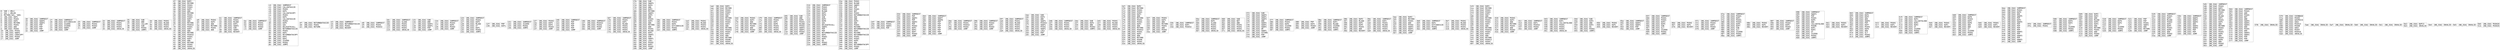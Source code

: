 digraph "graph.cfg.gv" {
	subgraph global {
		node [fontname=Courier fontsize=30.0 rank=same shape=box]
		block_0 [label="0: %00 = #0x1\l2: %01 = #0x40\l4: MSTORE(%01, %00)\l5: [NO_SSA] DUP1\l6: [NO_SSA] PUSH1\l8: [NO_SSA] DUP2\l9: [NO_SSA] MSTORE\la: [NO_SSA] PUSH1\lc: [NO_SSA] ADD\ld: [NO_SSA] PUSH2\l10: [NO_SSA] PUSH1\l12: [NO_SSA] SWAP2\l13: [NO_SSA] CODECOPY\l14: [NO_SSA] PUSH2\l17: [NO_SSA] JUMP\l"]
		block_18 [label="18: [NO_SSA] JUMPDEST\l19: [NO_SSA] SWAP4\l1a: [NO_SSA] SWAP3\l1b: [NO_SSA] POP\l1c: [NO_SSA] POP\l1d: [NO_SSA] POP\l1e: [NO_SSA] JUMP\l"]
		block_1f [label="1f: [NO_SSA] JUMPDEST\l20: [NO_SSA] EXTCODESIZE\l21: [NO_SSA] ISZERO\l22: [NO_SSA] ISZERO\l23: [NO_SSA] SWAP1\l24: [NO_SSA] JUMP\l"]
		block_25 [label="25: [NO_SSA] JUMPDEST\l26: [NO_SSA] PUSH2\l29: [NO_SSA] PUSH2\l2c: [NO_SSA] JUMP\l"]
		block_2d [label="2d: [NO_SSA] JUMPDEST\l2e: [NO_SSA] PUSH1\l30: [NO_SSA] PUSH1\l32: [NO_SSA] PUSH1\l34: [NO_SSA] INVALID\l"]
		block_35 [label="35: [NO_SSA] SUB\l36: [NO_SSA] AND\l37: [NO_SSA] CALLER\l38: [NO_SSA] SUB\l39: [NO_SSA] PUSH2\l3c: [NO_SSA] JUMPI\l"]
		block_3d [label="3d: [NO_SSA] PUSH1\l3f: [NO_SSA] MLOAD\l40: [NO_SSA] PUSH3\l44: [NO_SSA] PUSH1\l46: [NO_SSA] INVALID\l"]
		block_47 [label="47: [NO_SSA] DUP2\l48: [NO_SSA] MSTORE\l49: [NO_SSA] PUSH1\l4b: [NO_SSA] PUSH1\l4d: [NO_SSA] DUP3\l4e: [NO_SSA] ADD\l4f: [NO_SSA] MSTORE\l50: [NO_SSA] PUSH1\l52: [NO_SSA] PUSH1\l54: [NO_SSA] DUP3\l55: [NO_SSA] ADD\l56: [NO_SSA] MSTORE\l57: [NO_SSA] PUSH32\l78: [NO_SSA] PUSH1\l7a: [NO_SSA] DUP3\l7b: [NO_SSA] ADD\l7c: [NO_SSA] MSTORE\l7d: [NO_SSA] PUSH32\l9e: [NO_SSA] PUSH1\la0: [NO_SSA] DUP3\la1: [NO_SSA] ADD\la2: [NO_SSA] MSTORE\la3: [NO_SSA] PUSH2\la6: [NO_SSA] PUSH1\la8: [NO_SSA] INVALID\l"]
		block_a9 [label="a9: [NO_SSA] PUSH1\lab: [NO_SSA] DUP3\lac: [NO_SSA] ADD\lad: [NO_SSA] MSTORE\lae: [NO_SSA] PUSH1\lb0: [NO_SSA] ADD\l"]
		block_b1 [label="b1: [NO_SSA] JUMPDEST\lb2: [NO_SSA] PUSH1\lb4: [NO_SSA] MLOAD\lb5: [NO_SSA] DUP1\lb6: [NO_SSA] SWAP2\lb7: [NO_SSA] SUB\lb8: [NO_SSA] SWAP1\lb9: [NO_SSA] REVERT\l"]
		block_ba [label="ba: [NO_SSA] JUMPDEST\lbb: [NO_SSA] PUSH1\lbd: [NO_SSA] PUSH2\lc0: [NO_SSA] PUSH2\lc3: [NO_SSA] JUMP\l"]
		block_c4 [label="c4: [NO_SSA] JUMPDEST\lc5: [NO_SSA] CALLDATASIZE\lc6: [NO_SSA] PUSH1\lc8: [NO_SSA] DUP1\lc9: [NO_SSA] CALLDATACOPY\lca: [NO_SSA] PUSH1\lcc: [NO_SSA] DUP1\lcd: [NO_SSA] CALLDATASIZE\lce: [NO_SSA] PUSH1\ld0: [NO_SSA] DUP5\ld1: [NO_SSA] GAS\ld2: [NO_SSA] DELEGATECALL\ld3: [NO_SSA] RETURNDATASIZE\ld4: [NO_SSA] PUSH1\ld6: [NO_SSA] DUP1\ld7: [NO_SSA] RETURNDATACOPY\ld8: [NO_SSA] DUP1\ld9: [NO_SSA] DUP1\lda: [NO_SSA] ISZERO\ldb: [NO_SSA] PUSH2\lde: [NO_SSA] JUMPI\l"]
		block_df [label="df: [NO_SSA] RETURNDATASIZE\le0: [NO_SSA] PUSH1\le2: [NO_SSA] RETURN\l"]
		block_e3 [label="e3: [NO_SSA] JUMPDEST\le4: [NO_SSA] RETURNDATASIZE\le5: [NO_SSA] PUSH1\le7: [NO_SSA] REVERT\l"]
		block_e8 [label="e8: [NO_SSA] JUMPDEST\le9: [NO_SSA] PUSH1\leb: [NO_SSA] PUSH32\l"]
		block_10c [label="10c: [NO_SSA] JUMPDEST\l10d: [NO_SSA] SLOAD\l10e: [NO_SSA] PUSH1\l110: [NO_SSA] PUSH1\l112: [NO_SSA] PUSH1\l114: [NO_SSA] INVALID\l"]
		block_115 [label="115: [NO_SSA] SUB\l116: [NO_SSA] AND\l117: [NO_SSA] SWAP2\l118: [NO_SSA] SWAP1\l119: [NO_SSA] POP\l11a: [NO_SSA] JUMP\l"]
		block_11b [label="11b: [NO_SSA] JUMPDEST\l11c: [NO_SSA] PUSH2\l11f: [NO_SSA] DUP4\l120: [NO_SSA] PUSH2\l123: [NO_SSA] JUMP\l"]
		block_124 [label="124: [NO_SSA] JUMPDEST\l125: [NO_SSA] PUSH1\l127: [NO_SSA] DUP3\l128: [NO_SSA] MLOAD\l129: [NO_SSA] GT\l12a: [NO_SSA] DUP1\l12b: [NO_SSA] PUSH2\l12e: [NO_SSA] JUMPI\l"]
		block_12f [label="12f: [NO_SSA] POP\l130: [NO_SSA] DUP1\l"]
		block_131 [label="131: [NO_SSA] JUMPDEST\l132: [NO_SSA] ISZERO\l133: [NO_SSA] PUSH2\l136: [NO_SSA] JUMPI\l"]
		block_137 [label="137: [NO_SSA] PUSH2\l13a: [NO_SSA] DUP4\l13b: [NO_SSA] DUP4\l13c: [NO_SSA] PUSH2\l13f: [NO_SSA] JUMP\l"]
		block_140 [label="140: [NO_SSA] JUMPDEST\l141: [NO_SSA] POP\l142: [NO_SSA] POP\l143: [NO_SSA] POP\l144: [NO_SSA] POP\l145: [NO_SSA] JUMP\l"]
		block_146 [label="146: [NO_SSA] JUMPDEST\l147: [NO_SSA] PUSH32\l168: [NO_SSA] PUSH2\l16b: [NO_SSA] PUSH2\l16e: [NO_SSA] JUMP\l"]
		block_16f [label="16f: [NO_SSA] JUMPDEST\l170: [NO_SSA] PUSH1\l172: [NO_SSA] DUP1\l173: [NO_SSA] MLOAD\l174: [NO_SSA] PUSH1\l176: [NO_SSA] PUSH1\l178: [NO_SSA] PUSH1\l17a: [NO_SSA] INVALID\l"]
		block_17b [label="17b: [NO_SSA] SUB\l17c: [NO_SSA] SWAP3\l17d: [NO_SSA] DUP4\l17e: [NO_SSA] AND\l17f: [NO_SSA] DUP2\l180: [NO_SSA] MSTORE\l181: [NO_SSA] SWAP2\l182: [NO_SSA] DUP5\l183: [NO_SSA] AND\l184: [NO_SSA] PUSH1\l186: [NO_SSA] DUP4\l187: [NO_SSA] ADD\l188: [NO_SSA] MSTORE\l189: [NO_SSA] ADD\l18a: [NO_SSA] PUSH1\l18c: [NO_SSA] MLOAD\l18d: [NO_SSA] DUP1\l18e: [NO_SSA] SWAP2\l18f: [NO_SSA] SUB\l190: [NO_SSA] SWAP1\l191: [NO_SSA] LOG1\l192: [NO_SSA] PUSH2\l195: [NO_SSA] DUP2\l196: [NO_SSA] PUSH2\l199: [NO_SSA] JUMP\l"]
		block_19a [label="19a: [NO_SSA] JUMPDEST\l19b: [NO_SSA] PUSH1\l19d: [NO_SSA] DUP4\l19e: [NO_SSA] EXTCODESIZE\l19f: [NO_SSA] PUSH2\l1a2: [NO_SSA] JUMPI\l"]
		block_1a3 [label="1a3: [NO_SSA] PUSH1\l1a5: [NO_SSA] MLOAD\l1a6: [NO_SSA] PUSH3\l1aa: [NO_SSA] PUSH1\l1ac: [NO_SSA] INVALID\l"]
		block_1ad [label="1ad: [NO_SSA] DUP2\l1ae: [NO_SSA] MSTORE\l1af: [NO_SSA] PUSH1\l1b1: [NO_SSA] PUSH1\l1b3: [NO_SSA] DUP3\l1b4: [NO_SSA] ADD\l1b5: [NO_SSA] MSTORE\l1b6: [NO_SSA] PUSH1\l1b8: [NO_SSA] PUSH1\l1ba: [NO_SSA] DUP3\l1bb: [NO_SSA] ADD\l1bc: [NO_SSA] MSTORE\l1bd: [NO_SSA] PUSH32\l1de: [NO_SSA] PUSH1\l1e0: [NO_SSA] DUP3\l1e1: [NO_SSA] ADD\l1e2: [NO_SSA] MSTORE\l1e3: [NO_SSA] PUSH6\l1ea: [NO_SSA] PUSH1\l1ec: [NO_SSA] INVALID\l"]
		block_1ed [label="1ed: [NO_SSA] PUSH1\l1ef: [NO_SSA] DUP3\l1f0: [NO_SSA] ADD\l1f1: [NO_SSA] MSTORE\l1f2: [NO_SSA] PUSH1\l1f4: [NO_SSA] ADD\l1f5: [NO_SSA] PUSH2\l1f8: [NO_SSA] JUMP\l"]
		block_1f9 [label="1f9: [NO_SSA] JUMPDEST\l1fa: [NO_SSA] PUSH1\l1fc: [NO_SSA] DUP1\l1fd: [NO_SSA] DUP6\l1fe: [NO_SSA] PUSH1\l200: [NO_SSA] PUSH1\l202: [NO_SSA] PUSH1\l204: [NO_SSA] INVALID\l"]
		block_205 [label="205: [NO_SSA] SUB\l206: [NO_SSA] AND\l207: [NO_SSA] DUP6\l208: [NO_SSA] PUSH1\l20a: [NO_SSA] MLOAD\l20b: [NO_SSA] PUSH2\l20e: [NO_SSA] SWAP2\l20f: [NO_SSA] SWAP1\l210: [NO_SSA] PUSH2\l213: [NO_SSA] JUMP\l"]
		block_214 [label="214: [NO_SSA] JUMPDEST\l215: [NO_SSA] PUSH1\l217: [NO_SSA] PUSH1\l219: [NO_SSA] MLOAD\l21a: [NO_SSA] DUP1\l21b: [NO_SSA] DUP4\l21c: [NO_SSA] SUB\l21d: [NO_SSA] DUP2\l21e: [NO_SSA] DUP6\l21f: [NO_SSA] GAS\l220: [NO_SSA] DELEGATECALL\l221: [NO_SSA] SWAP2\l222: [NO_SSA] POP\l223: [NO_SSA] POP\l224: [NO_SSA] RETURNDATASIZE\l225: [NO_SSA] DUP1\l226: [NO_SSA] PUSH1\l228: [NO_SSA] DUP2\l229: [NO_SSA] EQ\l22a: [NO_SSA] PUSH2\l22d: [NO_SSA] JUMPI\l"]
		block_22e [label="22e: [NO_SSA] PUSH1\l230: [NO_SSA] MLOAD\l231: [NO_SSA] SWAP2\l232: [NO_SSA] POP\l233: [NO_SSA] PUSH1\l235: [NO_SSA] NOT\l236: [NO_SSA] PUSH1\l238: [NO_SSA] RETURNDATASIZE\l239: [NO_SSA] ADD\l23a: [NO_SSA] AND\l23b: [NO_SSA] DUP3\l23c: [NO_SSA] ADD\l23d: [NO_SSA] PUSH1\l23f: [NO_SSA] MSTORE\l240: [NO_SSA] RETURNDATASIZE\l241: [NO_SSA] DUP3\l242: [NO_SSA] MSTORE\l243: [NO_SSA] RETURNDATASIZE\l244: [NO_SSA] PUSH1\l246: [NO_SSA] PUSH1\l248: [NO_SSA] DUP5\l249: [NO_SSA] ADD\l24a: [NO_SSA] RETURNDATACOPY\l24b: [NO_SSA] PUSH2\l24e: [NO_SSA] JUMP\l"]
		block_24f [label="24f: [NO_SSA] JUMPDEST\l250: [NO_SSA] PUSH1\l252: [NO_SSA] SWAP2\l253: [NO_SSA] POP\l"]
		block_254 [label="254: [NO_SSA] JUMPDEST\l255: [NO_SSA] POP\l256: [NO_SSA] SWAP2\l257: [NO_SSA] POP\l258: [NO_SSA] SWAP2\l259: [NO_SSA] POP\l25a: [NO_SSA] PUSH2\l25d: [NO_SSA] DUP3\l25e: [NO_SSA] DUP3\l25f: [NO_SSA] DUP7\l260: [NO_SSA] PUSH2\l263: [NO_SSA] JUMP\l"]
		block_264 [label="264: [NO_SSA] JUMPDEST\l265: [NO_SSA] SWAP7\l266: [NO_SSA] SWAP6\l267: [NO_SSA] POP\l268: [NO_SSA] POP\l269: [NO_SSA] POP\l26a: [NO_SSA] POP\l26b: [NO_SSA] POP\l26c: [NO_SSA] POP\l26d: [NO_SSA] JUMP\l"]
		block_26e [label="26e: [NO_SSA] JUMPDEST\l26f: [NO_SSA] PUSH1\l271: [NO_SSA] PUSH32\l292: [NO_SSA] PUSH2\l295: [NO_SSA] JUMP\l"]
		block_296 [label="296: [NO_SSA] JUMPDEST\l297: [NO_SSA] PUSH2\l29a: [NO_SSA] DUP2\l29b: [NO_SSA] PUSH2\l29e: [NO_SSA] JUMP\l"]
		block_29f [label="29f: [NO_SSA] JUMPDEST\l2a0: [NO_SSA] PUSH1\l2a2: [NO_SSA] MLOAD\l2a3: [NO_SSA] PUSH1\l2a5: [NO_SSA] PUSH1\l2a7: [NO_SSA] PUSH1\l2a9: [NO_SSA] INVALID\l"]
		block_2aa [label="2aa: [NO_SSA] SUB\l2ab: [NO_SSA] DUP3\l2ac: [NO_SSA] AND\l2ad: [NO_SSA] SWAP1\l2ae: [NO_SSA] PUSH32\l2cf: [NO_SSA] SWAP1\l2d0: [NO_SSA] PUSH1\l2d2: [NO_SSA] SWAP1\l2d3: [NO_SSA] LOG2\l2d4: [NO_SSA] POP\l2d5: [NO_SSA] JUMP\l"]
		block_2d6 [label="2d6: [NO_SSA] JUMPDEST\l2d7: [NO_SSA] PUSH1\l2d9: [NO_SSA] PUSH1\l2db: [NO_SSA] PUSH1\l2dd: [NO_SSA] INVALID\l"]
		block_2de [label="2de: [NO_SSA] SUB\l2df: [NO_SSA] DUP2\l2e0: [NO_SSA] AND\l2e1: [NO_SSA] PUSH2\l2e4: [NO_SSA] JUMPI\l"]
		block_2e5 [label="2e5: [NO_SSA] PUSH1\l2e7: [NO_SSA] MLOAD\l2e8: [NO_SSA] PUSH3\l2ec: [NO_SSA] PUSH1\l2ee: [NO_SSA] INVALID\l"]
		block_2ef [label="2ef: [NO_SSA] DUP2\l2f0: [NO_SSA] MSTORE\l2f1: [NO_SSA] PUSH1\l2f3: [NO_SSA] PUSH1\l2f5: [NO_SSA] DUP3\l2f6: [NO_SSA] ADD\l2f7: [NO_SSA] MSTORE\l2f8: [NO_SSA] PUSH1\l2fa: [NO_SSA] PUSH1\l2fc: [NO_SSA] DUP3\l2fd: [NO_SSA] ADD\l2fe: [NO_SSA] MSTORE\l2ff: [NO_SSA] PUSH32\l320: [NO_SSA] PUSH1\l322: [NO_SSA] DUP3\l323: [NO_SSA] ADD\l324: [NO_SSA] MSTORE\l325: [NO_SSA] PUSH6\l32c: [NO_SSA] PUSH1\l32e: [NO_SSA] INVALID\l"]
		block_32f [label="32f: [NO_SSA] PUSH1\l331: [NO_SSA] DUP3\l332: [NO_SSA] ADD\l333: [NO_SSA] MSTORE\l334: [NO_SSA] PUSH1\l336: [NO_SSA] ADD\l337: [NO_SSA] PUSH2\l33a: [NO_SSA] JUMP\l"]
		block_33b [label="33b: [NO_SSA] JUMPDEST\l33c: [NO_SSA] DUP1\l33d: [NO_SSA] PUSH32\l"]
		block_35e [label="35e: [NO_SSA] JUMPDEST\l35f: [NO_SSA] DUP1\l360: [NO_SSA] SLOAD\l361: [NO_SSA] PUSH1\l363: [NO_SSA] PUSH1\l365: [NO_SSA] PUSH1\l367: [NO_SSA] INVALID\l"]
		block_368 [label="368: [NO_SSA] SUB\l369: [NO_SSA] NOT\l36a: [NO_SSA] AND\l36b: [NO_SSA] PUSH1\l36d: [NO_SSA] PUSH1\l36f: [NO_SSA] PUSH1\l371: [NO_SSA] INVALID\l"]
		block_372 [label="372: [NO_SSA] SUB\l373: [NO_SSA] SWAP3\l374: [NO_SSA] SWAP1\l375: [NO_SSA] SWAP3\l376: [NO_SSA] AND\l377: [NO_SSA] SWAP2\l378: [NO_SSA] SWAP1\l379: [NO_SSA] SWAP2\l37a: [NO_SSA] OR\l37b: [NO_SSA] SWAP1\l37c: [NO_SSA] SSTORE\l37d: [NO_SSA] POP\l37e: [NO_SSA] JUMP\l"]
		block_37f [label="37f: [NO_SSA] JUMPDEST\l380: [NO_SSA] PUSH1\l382: [NO_SSA] DUP4\l383: [NO_SSA] ISZERO\l384: [NO_SSA] PUSH2\l387: [NO_SSA] JUMPI\l"]
		block_388 [label="388: [NO_SSA] POP\l389: [NO_SSA] DUP2\l38a: [NO_SSA] PUSH2\l38d: [NO_SSA] JUMP\l"]
		block_38e [label="38e: [NO_SSA] JUMPDEST\l38f: [NO_SSA] DUP3\l390: [NO_SSA] MLOAD\l391: [NO_SSA] ISZERO\l392: [NO_SSA] PUSH2\l395: [NO_SSA] JUMPI\l"]
		block_396 [label="396: [NO_SSA] DUP3\l397: [NO_SSA] MLOAD\l398: [NO_SSA] DUP1\l399: [NO_SSA] DUP5\l39a: [NO_SSA] PUSH1\l39c: [NO_SSA] ADD\l39d: [NO_SSA] REVERT\l"]
		block_39e [label="39e: [NO_SSA] JUMPDEST\l39f: [NO_SSA] DUP2\l3a0: [NO_SSA] PUSH1\l3a2: [NO_SSA] MLOAD\l3a3: [NO_SSA] PUSH3\l3a7: [NO_SSA] PUSH1\l3a9: [NO_SSA] INVALID\l"]
		block_3aa [label="3aa: [NO_SSA] DUP2\l3ab: [NO_SSA] MSTORE\l3ac: [NO_SSA] PUSH1\l3ae: [NO_SSA] ADD\l3af: [NO_SSA] PUSH2\l3b2: [NO_SSA] SWAP2\l3b3: [NO_SSA] SWAP1\l3b4: [NO_SSA] PUSH2\l3b7: [NO_SSA] JUMP\l"]
		block_3b8 [label="3b8: [NO_SSA] JUMPDEST\l3b9: [NO_SSA] DUP1\l3ba: [NO_SSA] EXTCODESIZE\l3bb: [NO_SSA] PUSH2\l3be: [NO_SSA] JUMPI\l"]
		block_3bf [label="3bf: [NO_SSA] PUSH1\l3c1: [NO_SSA] MLOAD\l3c2: [NO_SSA] PUSH3\l3c6: [NO_SSA] PUSH1\l3c8: [NO_SSA] INVALID\l"]
		block_3c9 [label="3c9: [NO_SSA] DUP2\l3ca: [NO_SSA] MSTORE\l3cb: [NO_SSA] PUSH1\l3cd: [NO_SSA] PUSH1\l3cf: [NO_SSA] DUP3\l3d0: [NO_SSA] ADD\l3d1: [NO_SSA] MSTORE\l3d2: [NO_SSA] PUSH1\l3d4: [NO_SSA] PUSH1\l3d6: [NO_SSA] DUP3\l3d7: [NO_SSA] ADD\l3d8: [NO_SSA] MSTORE\l3d9: [NO_SSA] PUSH32\l3fa: [NO_SSA] PUSH1\l3fc: [NO_SSA] DUP3\l3fd: [NO_SSA] ADD\l3fe: [NO_SSA] MSTORE\l3ff: [NO_SSA] PUSH13\l40d: [NO_SSA] PUSH1\l40f: [NO_SSA] INVALID\l"]
		block_410 [label="410: [NO_SSA] PUSH1\l412: [NO_SSA] DUP3\l413: [NO_SSA] ADD\l414: [NO_SSA] MSTORE\l415: [NO_SSA] PUSH1\l417: [NO_SSA] ADD\l418: [NO_SSA] PUSH2\l41b: [NO_SSA] JUMP\l"]
		block_41c [label="41c: [NO_SSA] JUMPDEST\l41d: [NO_SSA] DUP1\l41e: [NO_SSA] PUSH32\l43f: [NO_SSA] PUSH2\l442: [NO_SSA] JUMP\l"]
		block_443 [label="443: [NO_SSA] JUMPDEST\l444: [NO_SSA] DUP1\l445: [NO_SSA] CALLDATALOAD\l446: [NO_SSA] PUSH1\l448: [NO_SSA] PUSH1\l44a: [NO_SSA] PUSH1\l44c: [NO_SSA] INVALID\l"]
		block_44d [label="44d: [NO_SSA] SUB\l44e: [NO_SSA] DUP2\l44f: [NO_SSA] AND\l450: [NO_SSA] DUP2\l451: [NO_SSA] EQ\l452: [NO_SSA] PUSH2\l455: [NO_SSA] JUMPI\l"]
		block_456 [label="456: [NO_SSA] PUSH1\l458: [NO_SSA] DUP1\l459: [NO_SSA] REVERT\l"]
		block_45a [label="45a: [NO_SSA] JUMPDEST\l45b: [NO_SSA] SWAP2\l45c: [NO_SSA] SWAP1\l45d: [NO_SSA] POP\l45e: [NO_SSA] JUMP\l"]
		block_45f [label="45f: [NO_SSA] JUMPDEST\l460: [NO_SSA] PUSH1\l462: [NO_SSA] PUSH1\l464: [NO_SSA] DUP3\l465: [NO_SSA] DUP5\l466: [NO_SSA] SUB\l467: [NO_SSA] SLT\l468: [NO_SSA] ISZERO\l469: [NO_SSA] PUSH2\l46c: [NO_SSA] JUMPI\l"]
		block_46d [label="46d: [NO_SSA] PUSH1\l46f: [NO_SSA] DUP1\l470: [NO_SSA] REVERT\l"]
		block_471 [label="471: [NO_SSA] JUMPDEST\l472: [NO_SSA] PUSH2\l475: [NO_SSA] DUP3\l476: [NO_SSA] PUSH2\l479: [NO_SSA] JUMP\l"]
		block_47a [label="47a: [NO_SSA] JUMPDEST\l47b: [NO_SSA] PUSH1\l47d: [NO_SSA] DUP1\l47e: [NO_SSA] PUSH1\l480: [NO_SSA] PUSH1\l482: [NO_SSA] DUP5\l483: [NO_SSA] DUP7\l484: [NO_SSA] SUB\l485: [NO_SSA] SLT\l486: [NO_SSA] ISZERO\l487: [NO_SSA] PUSH2\l48a: [NO_SSA] JUMPI\l"]
		block_48b [label="48b: [NO_SSA] PUSH1\l48d: [NO_SSA] DUP1\l48e: [NO_SSA] REVERT\l"]
		block_48f [label="48f: [NO_SSA] JUMPDEST\l490: [NO_SSA] PUSH2\l493: [NO_SSA] DUP5\l494: [NO_SSA] PUSH2\l497: [NO_SSA] JUMP\l"]
		block_498 [label="498: [NO_SSA] JUMPDEST\l499: [NO_SSA] SWAP3\l49a: [NO_SSA] POP\l49b: [NO_SSA] PUSH1\l49d: [NO_SSA] DUP5\l49e: [NO_SSA] ADD\l49f: [NO_SSA] CALLDATALOAD\l4a0: [NO_SSA] PUSH8\l4a9: [NO_SSA] DUP1\l4aa: [NO_SSA] DUP3\l4ab: [NO_SSA] GT\l4ac: [NO_SSA] ISZERO\l4ad: [NO_SSA] PUSH2\l4b0: [NO_SSA] JUMPI\l"]
		block_4b1 [label="4b1: [NO_SSA] PUSH1\l4b3: [NO_SSA] DUP1\l4b4: [NO_SSA] REVERT\l"]
		block_4b5 [label="4b5: [NO_SSA] JUMPDEST\l4b6: [NO_SSA] DUP2\l4b7: [NO_SSA] DUP7\l4b8: [NO_SSA] ADD\l4b9: [NO_SSA] SWAP2\l4ba: [NO_SSA] POP\l4bb: [NO_SSA] DUP7\l4bc: [NO_SSA] PUSH1\l4be: [NO_SSA] DUP4\l4bf: [NO_SSA] ADD\l4c0: [NO_SSA] SLT\l4c1: [NO_SSA] PUSH2\l4c4: [NO_SSA] JUMPI\l"]
		block_4c5 [label="4c5: [NO_SSA] PUSH1\l4c7: [NO_SSA] DUP1\l4c8: [NO_SSA] REVERT\l"]
		block_4c9 [label="4c9: [NO_SSA] JUMPDEST\l4ca: [NO_SSA] DUP2\l4cb: [NO_SSA] CALLDATALOAD\l4cc: [NO_SSA] DUP2\l4cd: [NO_SSA] DUP2\l4ce: [NO_SSA] GT\l4cf: [NO_SSA] ISZERO\l4d0: [NO_SSA] PUSH2\l4d3: [NO_SSA] JUMPI\l"]
		block_4d4 [label="4d4: [NO_SSA] PUSH1\l4d6: [NO_SSA] DUP1\l4d7: [NO_SSA] REVERT\l"]
		block_4d8 [label="4d8: [NO_SSA] JUMPDEST\l4d9: [NO_SSA] DUP8\l4da: [NO_SSA] PUSH1\l4dc: [NO_SSA] DUP3\l4dd: [NO_SSA] DUP6\l4de: [NO_SSA] ADD\l4df: [NO_SSA] ADD\l4e0: [NO_SSA] GT\l4e1: [NO_SSA] ISZERO\l4e2: [NO_SSA] PUSH2\l4e5: [NO_SSA] JUMPI\l"]
		block_4e6 [label="4e6: [NO_SSA] PUSH1\l4e8: [NO_SSA] DUP1\l4e9: [NO_SSA] REVERT\l"]
		block_4ea [label="4ea: [NO_SSA] JUMPDEST\l4eb: [NO_SSA] PUSH1\l4ed: [NO_SSA] DUP4\l4ee: [NO_SSA] ADD\l4ef: [NO_SSA] SWAP5\l4f0: [NO_SSA] POP\l4f1: [NO_SSA] DUP1\l4f2: [NO_SSA] SWAP4\l4f3: [NO_SSA] POP\l4f4: [NO_SSA] POP\l4f5: [NO_SSA] POP\l4f6: [NO_SSA] POP\l4f7: [NO_SSA] SWAP3\l4f8: [NO_SSA] POP\l4f9: [NO_SSA] SWAP3\l4fa: [NO_SSA] POP\l4fb: [NO_SSA] SWAP3\l4fc: [NO_SSA] JUMP\l"]
		block_4fd [label="4fd: [NO_SSA] JUMPDEST\l4fe: [NO_SSA] PUSH1\l"]
		block_500 [label="500: [NO_SSA] JUMPDEST\l501: [NO_SSA] DUP4\l502: [NO_SSA] DUP2\l503: [NO_SSA] LT\l504: [NO_SSA] ISZERO\l505: [NO_SSA] PUSH2\l508: [NO_SSA] JUMPI\l"]
		block_509 [label="509: [NO_SSA] DUP2\l50a: [NO_SSA] DUP2\l50b: [NO_SSA] ADD\l50c: [NO_SSA] MLOAD\l50d: [NO_SSA] DUP4\l50e: [NO_SSA] DUP3\l50f: [NO_SSA] ADD\l510: [NO_SSA] MSTORE\l511: [NO_SSA] PUSH1\l513: [NO_SSA] ADD\l514: [NO_SSA] PUSH2\l517: [NO_SSA] JUMP\l"]
		block_518 [label="518: [NO_SSA] JUMPDEST\l519: [NO_SSA] DUP4\l51a: [NO_SSA] DUP2\l51b: [NO_SSA] GT\l51c: [NO_SSA] ISZERO\l51d: [NO_SSA] PUSH2\l520: [NO_SSA] JUMPI\l"]
		block_521 [label="521: [NO_SSA] POP\l522: [NO_SSA] POP\l523: [NO_SSA] PUSH1\l525: [NO_SSA] SWAP2\l526: [NO_SSA] ADD\l527: [NO_SSA] MSTORE\l528: [NO_SSA] JUMP\l"]
		block_529 [label="529: [NO_SSA] JUMPDEST\l52a: [NO_SSA] PUSH1\l52c: [NO_SSA] DUP3\l52d: [NO_SSA] MLOAD\l52e: [NO_SSA] PUSH2\l531: [NO_SSA] DUP2\l532: [NO_SSA] DUP5\l533: [NO_SSA] PUSH1\l535: [NO_SSA] DUP8\l536: [NO_SSA] ADD\l537: [NO_SSA] PUSH2\l53a: [NO_SSA] JUMP\l"]
		block_53b [label="53b: [NO_SSA] JUMPDEST\l53c: [NO_SSA] SWAP2\l53d: [NO_SSA] SWAP1\l53e: [NO_SSA] SWAP2\l53f: [NO_SSA] ADD\l540: [NO_SSA] SWAP3\l541: [NO_SSA] SWAP2\l542: [NO_SSA] POP\l543: [NO_SSA] POP\l544: [NO_SSA] JUMP\l"]
		block_545 [label="545: [NO_SSA] JUMPDEST\l546: [NO_SSA] PUSH1\l548: [NO_SSA] DUP2\l549: [NO_SSA] MSTORE\l54a: [NO_SSA] PUSH1\l54c: [NO_SSA] DUP3\l54d: [NO_SSA] MLOAD\l54e: [NO_SSA] DUP1\l54f: [NO_SSA] PUSH1\l551: [NO_SSA] DUP5\l552: [NO_SSA] ADD\l553: [NO_SSA] MSTORE\l554: [NO_SSA] PUSH2\l557: [NO_SSA] DUP2\l558: [NO_SSA] PUSH1\l55a: [NO_SSA] DUP6\l55b: [NO_SSA] ADD\l55c: [NO_SSA] PUSH1\l55e: [NO_SSA] DUP8\l55f: [NO_SSA] ADD\l560: [NO_SSA] PUSH2\l563: [NO_SSA] JUMP\l"]
		block_564 [label="564: [NO_SSA] JUMPDEST\l565: [NO_SSA] PUSH1\l567: [NO_SSA] ADD\l568: [NO_SSA] PUSH1\l56a: [NO_SSA] NOT\l56b: [NO_SSA] AND\l56c: [NO_SSA] SWAP2\l56d: [NO_SSA] SWAP1\l56e: [NO_SSA] SWAP2\l56f: [NO_SSA] ADD\l570: [NO_SSA] PUSH1\l572: [NO_SSA] ADD\l573: [NO_SSA] SWAP3\l574: [NO_SSA] SWAP2\l575: [NO_SSA] POP\l576: [NO_SSA] POP\l577: [NO_SSA] JUMP\l"]
		block_578 [label="578: [NO_SSA] INVALID\l"]
		block_579 [label="579: [NO_SSA] COINBASE\l57a: [NO_SSA] PUSH5\l580: [NO_SSA] GASPRICE\l581: [NO_SSA] SHA3\l582: [NO_SSA] PUSH13\l590: [NO_SSA] PUSH8\l599: [NO_SSA] SHA3\l59a: [NO_SSA] PUSH7\l5a2: [NO_SSA] PUSH10\l5ad: [NO_SSA] INVALID\l"]
		block_5ae [label="5ae: [NO_SSA] INVALID\l"]
		block_5af [label="5af: [NO_SSA] INVALID\l"]
		block_5b0 [label="5b0: [NO_SSA] INVALID\l"]
		block_5b1 [label="5b1: [NO_SSA] INVALID\l"]
		block_5b2 [label="5b2: [NO_SSA] DUP13\l5b3: [NO_SSA] INVALID\l"]
		block_5b4 [label="5b4: [NO_SSA] INVALID\l"]
		block_5b5 [label="5b5: [NO_SSA] INVALID\l"]
		block_5b6 [label="5b6: [NO_SSA] PUSH20\l5cb: [NO_SSA] PUSH20\l"]
	}
}
